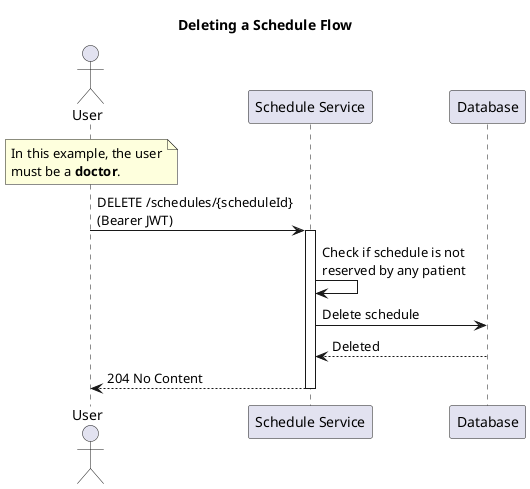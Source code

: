 @startuml delete_schedule

title Deleting a Schedule Flow

actor "User" as user
participant "Schedule Service" as schedule_service
participant "Database" as database

note over user
In this example, the user
must be a **doctor**.
end note

user -> schedule_service: DELETE /schedules/{scheduleId}\n(Bearer JWT)

activate schedule_service
schedule_service -> schedule_service: Check if schedule is not\nreserved by any patient
schedule_service -> database: Delete schedule
database --> schedule_service: Deleted
schedule_service --> user: 204 No Content
deactivate schedule_service

@enduml